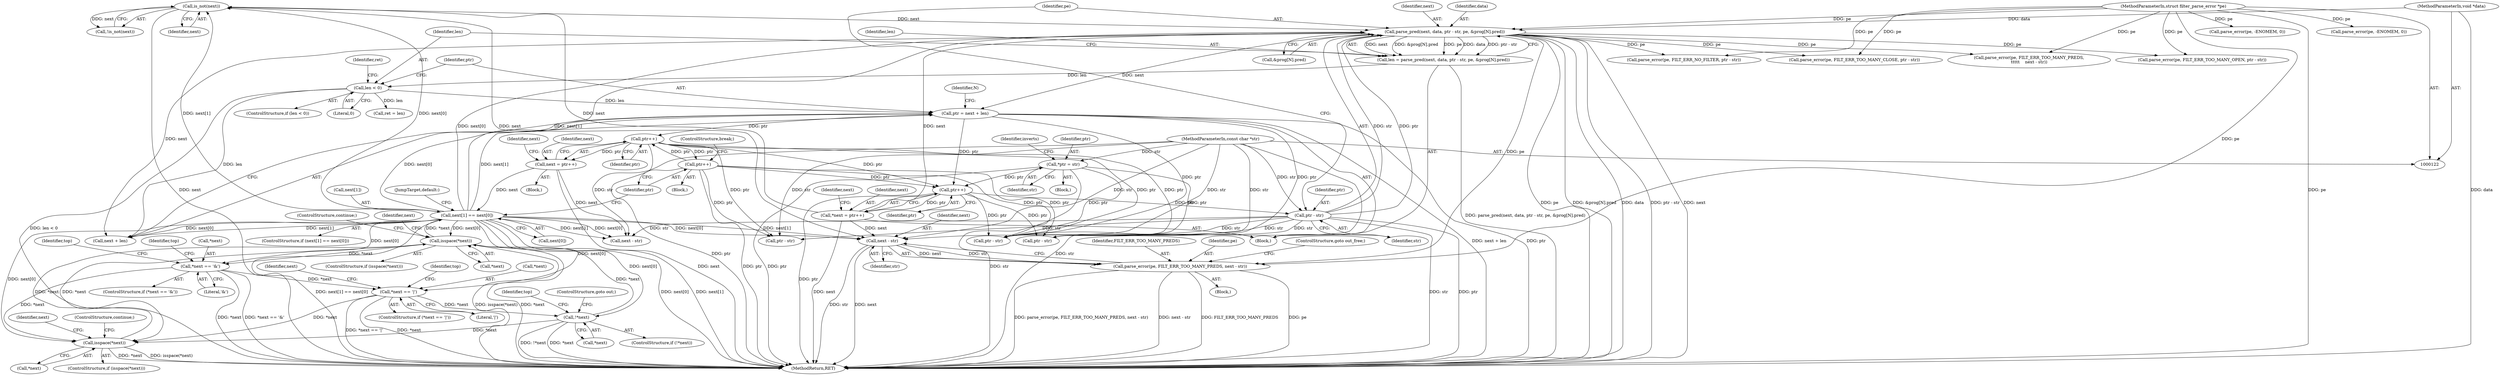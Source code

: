digraph "0_linux_81f9c4e4177d31ced6f52a89bb70e93bfb77ca03_1@pointer" {
"1000275" [label="(Call,next - str)"];
"1000259" [label="(Call,is_not(next))"];
"1000226" [label="(Call,*next = ptr++)"];
"1000228" [label="(Call,ptr++)"];
"1000333" [label="(Call,ptr++)"];
"1000317" [label="(Call,ptr = next + len)"];
"1000350" [label="(Call,next[1] == next[0])"];
"1000331" [label="(Call,next = ptr++)"];
"1000336" [label="(Call,isspace(*next))"];
"1000431" [label="(Call,!*next)"];
"1000420" [label="(Call,*next == '|')"];
"1000392" [label="(Call,*next == '&')"];
"1000231" [label="(Call,isspace(*next))"];
"1000295" [label="(Call,parse_pred(next, data, ptr - str, pe, &prog[N].pred))"];
"1000127" [label="(MethodParameterIn,void *data)"];
"1000298" [label="(Call,ptr - str)"];
"1000123" [label="(MethodParameterIn,const char *str)"];
"1000128" [label="(MethodParameterIn,struct filter_parse_error *pe)"];
"1000309" [label="(Call,len < 0)"];
"1000293" [label="(Call,len = parse_pred(next, data, ptr - str, pe, &prog[N].pred))"];
"1000358" [label="(Call,ptr++)"];
"1000133" [label="(Call,*ptr = str)"];
"1000272" [label="(Call,parse_error(pe, FILT_ERR_TOO_MANY_PREDS, next - str))"];
"1000334" [label="(Identifier,ptr)"];
"1000354" [label="(Call,next[0])"];
"1000296" [label="(Identifier,next)"];
"1000228" [label="(Call,ptr++)"];
"1000272" [label="(Call,parse_error(pe, FILT_ERR_TOO_MANY_PREDS, next - str))"];
"1000314" [label="(Identifier,ret)"];
"1000330" [label="(Block,)"];
"1000123" [label="(MethodParameterIn,const char *str)"];
"1000462" [label="(Call,ptr - str)"];
"1000300" [label="(Identifier,str)"];
"1000447" [label="(Call,ptr - str)"];
"1000258" [label="(Call,!is_not(next))"];
"1000317" [label="(Call,ptr = next + len)"];
"1000351" [label="(Call,next[1])"];
"1000331" [label="(Call,next = ptr++)"];
"1000297" [label="(Identifier,data)"];
"1000342" [label="(Identifier,next)"];
"1000276" [label="(Identifier,next)"];
"1000427" [label="(Identifier,top)"];
"1000318" [label="(Identifier,ptr)"];
"1000393" [label="(Call,*next)"];
"1000392" [label="(Call,*next == '&')"];
"1000277" [label="(Identifier,str)"];
"1000335" [label="(ControlStructure,if (isspace(*next)))"];
"1000302" [label="(Call,&prog[N].pred)"];
"1000477" [label="(Call,ptr - str)"];
"1000350" [label="(Call,next[1] == next[0])"];
"1000226" [label="(Call,*next = ptr++)"];
"1000391" [label="(ControlStructure,if (*next == '&'))"];
"1000259" [label="(Call,is_not(next))"];
"1000405" [label="(Identifier,top)"];
"1000129" [label="(Block,)"];
"1000135" [label="(Identifier,str)"];
"1000233" [label="(Identifier,next)"];
"1000232" [label="(Call,*next)"];
"1000275" [label="(Call,next - str)"];
"1000260" [label="(Identifier,next)"];
"1000229" [label="(Identifier,ptr)"];
"1000274" [label="(Identifier,FILT_ERR_TOO_MANY_PREDS)"];
"1000134" [label="(Identifier,ptr)"];
"1000298" [label="(Call,ptr - str)"];
"1000431" [label="(Call,!*next)"];
"1000128" [label="(MethodParameterIn,struct filter_parse_error *pe)"];
"1000295" [label="(Call,parse_pred(next, data, ptr - str, pe, &prog[N].pred))"];
"1000430" [label="(ControlStructure,if (!*next))"];
"1000234" [label="(ControlStructure,continue;)"];
"1000474" [label="(Call,parse_error(pe, FILT_ERR_NO_FILTER, ptr - str))"];
"1000432" [label="(Call,*next)"];
"1000459" [label="(Call,parse_error(pe, FILT_ERR_TOO_MANY_OPEN, ptr - str))"];
"1000365" [label="(Call,next - str)"];
"1000337" [label="(Call,*next)"];
"1000336" [label="(Call,isspace(*next))"];
"1000138" [label="(Identifier,inverts)"];
"1000237" [label="(Identifier,next)"];
"1000323" [label="(Identifier,N)"];
"1000395" [label="(Literal,'&')"];
"1000308" [label="(ControlStructure,if (len < 0))"];
"1000421" [label="(Call,*next)"];
"1000311" [label="(Literal,0)"];
"1000349" [label="(ControlStructure,if (next[1] == next[0]))"];
"1000357" [label="(Block,)"];
"1000310" [label="(Identifier,len)"];
"1000309" [label="(Call,len < 0)"];
"1000626" [label="(MethodReturn,RET)"];
"1000339" [label="(ControlStructure,continue;)"];
"1000187" [label="(Call,parse_error(pe, -ENOMEM, 0))"];
"1000433" [label="(Identifier,next)"];
"1000333" [label="(Call,ptr++)"];
"1000231" [label="(Call,isspace(*next))"];
"1000437" [label="(Identifier,top)"];
"1000360" [label="(ControlStructure,break;)"];
"1000127" [label="(MethodParameterIn,void *data)"];
"1000338" [label="(Identifier,next)"];
"1000299" [label="(Identifier,ptr)"];
"1000361" [label="(JumpTarget,default:)"];
"1000399" [label="(Identifier,top)"];
"1000294" [label="(Identifier,len)"];
"1000273" [label="(Identifier,pe)"];
"1000227" [label="(Identifier,next)"];
"1000319" [label="(Call,next + len)"];
"1000359" [label="(Identifier,ptr)"];
"1000332" [label="(Identifier,next)"];
"1000301" [label="(Identifier,pe)"];
"1000358" [label="(Call,ptr++)"];
"1000133" [label="(Call,*ptr = str)"];
"1000230" [label="(ControlStructure,if (isspace(*next)))"];
"1000313" [label="(Call,ret = len)"];
"1000271" [label="(Block,)"];
"1000423" [label="(Literal,'|')"];
"1000420" [label="(Call,*next == '|')"];
"1000419" [label="(ControlStructure,if (*next == '|'))"];
"1000224" [label="(Block,)"];
"1000444" [label="(Call,parse_error(pe, FILT_ERR_TOO_MANY_CLOSE, ptr - str))"];
"1000278" [label="(ControlStructure,goto out_free;)"];
"1000434" [label="(ControlStructure,goto out;)"];
"1000205" [label="(Call,parse_error(pe, -ENOMEM, 0))"];
"1000362" [label="(Call,parse_error(pe, FILT_ERR_TOO_MANY_PREDS,\n\t\t\t\t\t    next - str))"];
"1000293" [label="(Call,len = parse_pred(next, data, ptr - str, pe, &prog[N].pred))"];
"1000275" -> "1000272"  [label="AST: "];
"1000275" -> "1000277"  [label="CFG: "];
"1000276" -> "1000275"  [label="AST: "];
"1000277" -> "1000275"  [label="AST: "];
"1000272" -> "1000275"  [label="CFG: "];
"1000275" -> "1000626"  [label="DDG: next"];
"1000275" -> "1000626"  [label="DDG: str"];
"1000275" -> "1000272"  [label="DDG: next"];
"1000275" -> "1000272"  [label="DDG: str"];
"1000259" -> "1000275"  [label="DDG: next"];
"1000226" -> "1000275"  [label="DDG: next"];
"1000350" -> "1000275"  [label="DDG: next[1]"];
"1000350" -> "1000275"  [label="DDG: next[0]"];
"1000298" -> "1000275"  [label="DDG: str"];
"1000123" -> "1000275"  [label="DDG: str"];
"1000259" -> "1000258"  [label="AST: "];
"1000259" -> "1000260"  [label="CFG: "];
"1000260" -> "1000259"  [label="AST: "];
"1000258" -> "1000259"  [label="CFG: "];
"1000259" -> "1000626"  [label="DDG: next"];
"1000259" -> "1000258"  [label="DDG: next"];
"1000226" -> "1000259"  [label="DDG: next"];
"1000350" -> "1000259"  [label="DDG: next[1]"];
"1000350" -> "1000259"  [label="DDG: next[0]"];
"1000259" -> "1000295"  [label="DDG: next"];
"1000226" -> "1000224"  [label="AST: "];
"1000226" -> "1000228"  [label="CFG: "];
"1000227" -> "1000226"  [label="AST: "];
"1000228" -> "1000226"  [label="AST: "];
"1000233" -> "1000226"  [label="CFG: "];
"1000226" -> "1000626"  [label="DDG: next"];
"1000228" -> "1000226"  [label="DDG: ptr"];
"1000226" -> "1000295"  [label="DDG: next"];
"1000228" -> "1000229"  [label="CFG: "];
"1000229" -> "1000228"  [label="AST: "];
"1000228" -> "1000626"  [label="DDG: ptr"];
"1000333" -> "1000228"  [label="DDG: ptr"];
"1000317" -> "1000228"  [label="DDG: ptr"];
"1000358" -> "1000228"  [label="DDG: ptr"];
"1000133" -> "1000228"  [label="DDG: ptr"];
"1000228" -> "1000298"  [label="DDG: ptr"];
"1000228" -> "1000462"  [label="DDG: ptr"];
"1000228" -> "1000477"  [label="DDG: ptr"];
"1000333" -> "1000331"  [label="AST: "];
"1000333" -> "1000334"  [label="CFG: "];
"1000334" -> "1000333"  [label="AST: "];
"1000331" -> "1000333"  [label="CFG: "];
"1000333" -> "1000626"  [label="DDG: ptr"];
"1000333" -> "1000331"  [label="DDG: ptr"];
"1000317" -> "1000333"  [label="DDG: ptr"];
"1000358" -> "1000333"  [label="DDG: ptr"];
"1000333" -> "1000358"  [label="DDG: ptr"];
"1000333" -> "1000447"  [label="DDG: ptr"];
"1000333" -> "1000462"  [label="DDG: ptr"];
"1000333" -> "1000477"  [label="DDG: ptr"];
"1000317" -> "1000224"  [label="AST: "];
"1000317" -> "1000319"  [label="CFG: "];
"1000318" -> "1000317"  [label="AST: "];
"1000319" -> "1000317"  [label="AST: "];
"1000323" -> "1000317"  [label="CFG: "];
"1000317" -> "1000626"  [label="DDG: ptr"];
"1000317" -> "1000626"  [label="DDG: next + len"];
"1000350" -> "1000317"  [label="DDG: next[1]"];
"1000350" -> "1000317"  [label="DDG: next[0]"];
"1000295" -> "1000317"  [label="DDG: next"];
"1000309" -> "1000317"  [label="DDG: len"];
"1000317" -> "1000462"  [label="DDG: ptr"];
"1000317" -> "1000477"  [label="DDG: ptr"];
"1000350" -> "1000349"  [label="AST: "];
"1000350" -> "1000354"  [label="CFG: "];
"1000351" -> "1000350"  [label="AST: "];
"1000354" -> "1000350"  [label="AST: "];
"1000359" -> "1000350"  [label="CFG: "];
"1000361" -> "1000350"  [label="CFG: "];
"1000350" -> "1000626"  [label="DDG: next[1]"];
"1000350" -> "1000626"  [label="DDG: next[1] == next[0]"];
"1000350" -> "1000626"  [label="DDG: next[0]"];
"1000350" -> "1000231"  [label="DDG: next[0]"];
"1000350" -> "1000295"  [label="DDG: next[1]"];
"1000350" -> "1000295"  [label="DDG: next[0]"];
"1000350" -> "1000319"  [label="DDG: next[1]"];
"1000350" -> "1000319"  [label="DDG: next[0]"];
"1000350" -> "1000336"  [label="DDG: next[0]"];
"1000331" -> "1000350"  [label="DDG: next"];
"1000336" -> "1000350"  [label="DDG: *next"];
"1000350" -> "1000365"  [label="DDG: next[1]"];
"1000350" -> "1000365"  [label="DDG: next[0]"];
"1000350" -> "1000392"  [label="DDG: next[0]"];
"1000350" -> "1000420"  [label="DDG: next[0]"];
"1000350" -> "1000431"  [label="DDG: next[0]"];
"1000331" -> "1000330"  [label="AST: "];
"1000332" -> "1000331"  [label="AST: "];
"1000338" -> "1000331"  [label="CFG: "];
"1000331" -> "1000626"  [label="DDG: next"];
"1000331" -> "1000365"  [label="DDG: next"];
"1000336" -> "1000335"  [label="AST: "];
"1000336" -> "1000337"  [label="CFG: "];
"1000337" -> "1000336"  [label="AST: "];
"1000339" -> "1000336"  [label="CFG: "];
"1000342" -> "1000336"  [label="CFG: "];
"1000336" -> "1000626"  [label="DDG: isspace(*next)"];
"1000336" -> "1000626"  [label="DDG: *next"];
"1000336" -> "1000231"  [label="DDG: *next"];
"1000431" -> "1000336"  [label="DDG: *next"];
"1000231" -> "1000336"  [label="DDG: *next"];
"1000336" -> "1000392"  [label="DDG: *next"];
"1000431" -> "1000430"  [label="AST: "];
"1000431" -> "1000432"  [label="CFG: "];
"1000432" -> "1000431"  [label="AST: "];
"1000434" -> "1000431"  [label="CFG: "];
"1000437" -> "1000431"  [label="CFG: "];
"1000431" -> "1000626"  [label="DDG: *next"];
"1000431" -> "1000626"  [label="DDG: !*next"];
"1000431" -> "1000231"  [label="DDG: *next"];
"1000420" -> "1000431"  [label="DDG: *next"];
"1000420" -> "1000419"  [label="AST: "];
"1000420" -> "1000423"  [label="CFG: "];
"1000421" -> "1000420"  [label="AST: "];
"1000423" -> "1000420"  [label="AST: "];
"1000427" -> "1000420"  [label="CFG: "];
"1000433" -> "1000420"  [label="CFG: "];
"1000420" -> "1000626"  [label="DDG: *next == '|'"];
"1000420" -> "1000626"  [label="DDG: *next"];
"1000420" -> "1000231"  [label="DDG: *next"];
"1000392" -> "1000420"  [label="DDG: *next"];
"1000392" -> "1000391"  [label="AST: "];
"1000392" -> "1000395"  [label="CFG: "];
"1000393" -> "1000392"  [label="AST: "];
"1000395" -> "1000392"  [label="AST: "];
"1000399" -> "1000392"  [label="CFG: "];
"1000405" -> "1000392"  [label="CFG: "];
"1000392" -> "1000626"  [label="DDG: *next == '&'"];
"1000392" -> "1000626"  [label="DDG: *next"];
"1000392" -> "1000231"  [label="DDG: *next"];
"1000231" -> "1000230"  [label="AST: "];
"1000231" -> "1000232"  [label="CFG: "];
"1000232" -> "1000231"  [label="AST: "];
"1000234" -> "1000231"  [label="CFG: "];
"1000237" -> "1000231"  [label="CFG: "];
"1000231" -> "1000626"  [label="DDG: isspace(*next)"];
"1000231" -> "1000626"  [label="DDG: *next"];
"1000295" -> "1000293"  [label="AST: "];
"1000295" -> "1000302"  [label="CFG: "];
"1000296" -> "1000295"  [label="AST: "];
"1000297" -> "1000295"  [label="AST: "];
"1000298" -> "1000295"  [label="AST: "];
"1000301" -> "1000295"  [label="AST: "];
"1000302" -> "1000295"  [label="AST: "];
"1000293" -> "1000295"  [label="CFG: "];
"1000295" -> "1000626"  [label="DDG: ptr - str"];
"1000295" -> "1000626"  [label="DDG: next"];
"1000295" -> "1000626"  [label="DDG: pe"];
"1000295" -> "1000626"  [label="DDG: &prog[N].pred"];
"1000295" -> "1000626"  [label="DDG: data"];
"1000295" -> "1000272"  [label="DDG: pe"];
"1000295" -> "1000293"  [label="DDG: next"];
"1000295" -> "1000293"  [label="DDG: &prog[N].pred"];
"1000295" -> "1000293"  [label="DDG: pe"];
"1000295" -> "1000293"  [label="DDG: data"];
"1000295" -> "1000293"  [label="DDG: ptr - str"];
"1000127" -> "1000295"  [label="DDG: data"];
"1000298" -> "1000295"  [label="DDG: ptr"];
"1000298" -> "1000295"  [label="DDG: str"];
"1000128" -> "1000295"  [label="DDG: pe"];
"1000295" -> "1000319"  [label="DDG: next"];
"1000295" -> "1000362"  [label="DDG: pe"];
"1000295" -> "1000444"  [label="DDG: pe"];
"1000295" -> "1000459"  [label="DDG: pe"];
"1000295" -> "1000474"  [label="DDG: pe"];
"1000127" -> "1000122"  [label="AST: "];
"1000127" -> "1000626"  [label="DDG: data"];
"1000298" -> "1000300"  [label="CFG: "];
"1000299" -> "1000298"  [label="AST: "];
"1000300" -> "1000298"  [label="AST: "];
"1000301" -> "1000298"  [label="CFG: "];
"1000298" -> "1000626"  [label="DDG: ptr"];
"1000298" -> "1000626"  [label="DDG: str"];
"1000123" -> "1000298"  [label="DDG: str"];
"1000298" -> "1000365"  [label="DDG: str"];
"1000298" -> "1000447"  [label="DDG: str"];
"1000298" -> "1000462"  [label="DDG: str"];
"1000298" -> "1000477"  [label="DDG: str"];
"1000123" -> "1000122"  [label="AST: "];
"1000123" -> "1000626"  [label="DDG: str"];
"1000123" -> "1000133"  [label="DDG: str"];
"1000123" -> "1000365"  [label="DDG: str"];
"1000123" -> "1000447"  [label="DDG: str"];
"1000123" -> "1000462"  [label="DDG: str"];
"1000123" -> "1000477"  [label="DDG: str"];
"1000128" -> "1000122"  [label="AST: "];
"1000128" -> "1000626"  [label="DDG: pe"];
"1000128" -> "1000187"  [label="DDG: pe"];
"1000128" -> "1000205"  [label="DDG: pe"];
"1000128" -> "1000272"  [label="DDG: pe"];
"1000128" -> "1000362"  [label="DDG: pe"];
"1000128" -> "1000444"  [label="DDG: pe"];
"1000128" -> "1000459"  [label="DDG: pe"];
"1000128" -> "1000474"  [label="DDG: pe"];
"1000309" -> "1000308"  [label="AST: "];
"1000309" -> "1000311"  [label="CFG: "];
"1000310" -> "1000309"  [label="AST: "];
"1000311" -> "1000309"  [label="AST: "];
"1000314" -> "1000309"  [label="CFG: "];
"1000318" -> "1000309"  [label="CFG: "];
"1000309" -> "1000626"  [label="DDG: len < 0"];
"1000293" -> "1000309"  [label="DDG: len"];
"1000309" -> "1000313"  [label="DDG: len"];
"1000309" -> "1000319"  [label="DDG: len"];
"1000293" -> "1000224"  [label="AST: "];
"1000294" -> "1000293"  [label="AST: "];
"1000310" -> "1000293"  [label="CFG: "];
"1000293" -> "1000626"  [label="DDG: parse_pred(next, data, ptr - str, pe, &prog[N].pred)"];
"1000358" -> "1000357"  [label="AST: "];
"1000358" -> "1000359"  [label="CFG: "];
"1000359" -> "1000358"  [label="AST: "];
"1000360" -> "1000358"  [label="CFG: "];
"1000358" -> "1000626"  [label="DDG: ptr"];
"1000358" -> "1000447"  [label="DDG: ptr"];
"1000358" -> "1000462"  [label="DDG: ptr"];
"1000358" -> "1000477"  [label="DDG: ptr"];
"1000133" -> "1000129"  [label="AST: "];
"1000133" -> "1000135"  [label="CFG: "];
"1000134" -> "1000133"  [label="AST: "];
"1000135" -> "1000133"  [label="AST: "];
"1000138" -> "1000133"  [label="CFG: "];
"1000133" -> "1000626"  [label="DDG: ptr"];
"1000133" -> "1000626"  [label="DDG: str"];
"1000133" -> "1000462"  [label="DDG: ptr"];
"1000133" -> "1000477"  [label="DDG: ptr"];
"1000272" -> "1000271"  [label="AST: "];
"1000273" -> "1000272"  [label="AST: "];
"1000274" -> "1000272"  [label="AST: "];
"1000278" -> "1000272"  [label="CFG: "];
"1000272" -> "1000626"  [label="DDG: next - str"];
"1000272" -> "1000626"  [label="DDG: FILT_ERR_TOO_MANY_PREDS"];
"1000272" -> "1000626"  [label="DDG: pe"];
"1000272" -> "1000626"  [label="DDG: parse_error(pe, FILT_ERR_TOO_MANY_PREDS, next - str)"];
}
